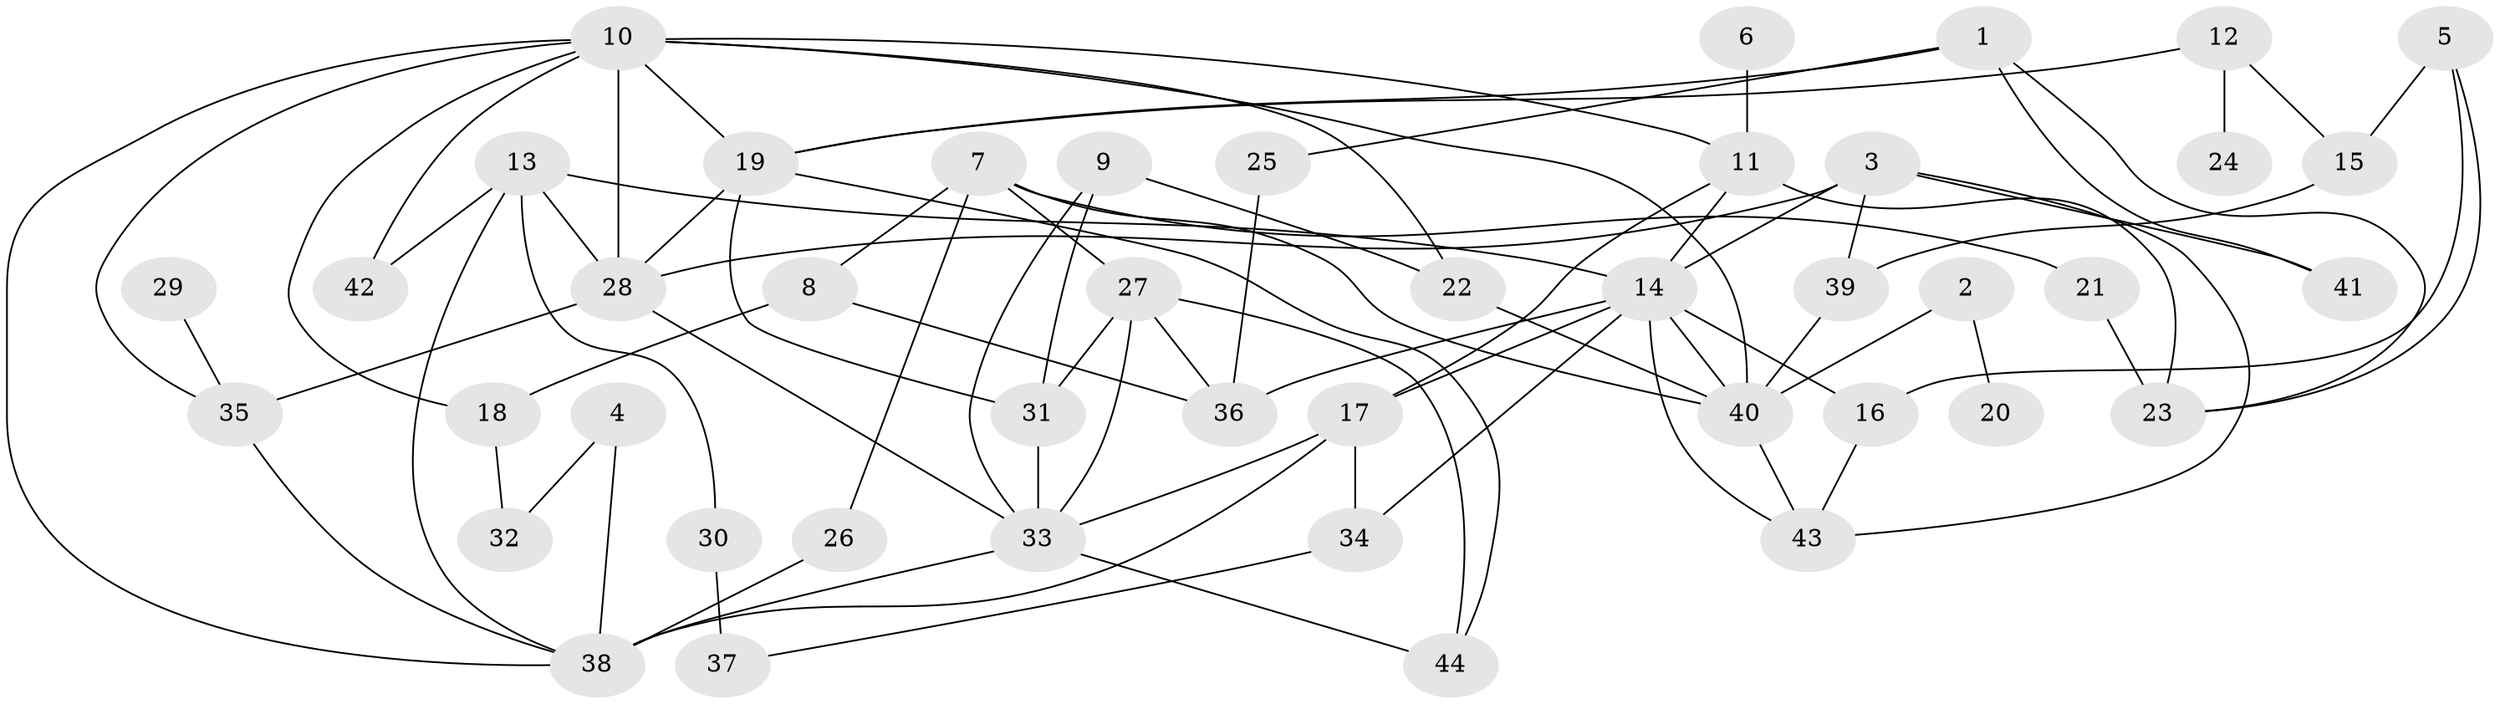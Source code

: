 // original degree distribution, {5: 0.06422018348623854, 7: 0.01834862385321101, 8: 0.01834862385321101, 6: 0.027522935779816515, 2: 0.3119266055045872, 3: 0.1926605504587156, 4: 0.1651376146788991, 1: 0.2018348623853211}
// Generated by graph-tools (version 1.1) at 2025/35/03/04/25 23:35:59]
// undirected, 44 vertices, 81 edges
graph export_dot {
  node [color=gray90,style=filled];
  1;
  2;
  3;
  4;
  5;
  6;
  7;
  8;
  9;
  10;
  11;
  12;
  13;
  14;
  15;
  16;
  17;
  18;
  19;
  20;
  21;
  22;
  23;
  24;
  25;
  26;
  27;
  28;
  29;
  30;
  31;
  32;
  33;
  34;
  35;
  36;
  37;
  38;
  39;
  40;
  41;
  42;
  43;
  44;
  1 -- 19 [weight=1.0];
  1 -- 23 [weight=1.0];
  1 -- 25 [weight=1.0];
  1 -- 41 [weight=1.0];
  2 -- 20 [weight=1.0];
  2 -- 40 [weight=1.0];
  3 -- 14 [weight=1.0];
  3 -- 28 [weight=1.0];
  3 -- 39 [weight=1.0];
  3 -- 41 [weight=1.0];
  3 -- 43 [weight=1.0];
  4 -- 32 [weight=1.0];
  4 -- 38 [weight=1.0];
  5 -- 15 [weight=1.0];
  5 -- 16 [weight=1.0];
  5 -- 23 [weight=1.0];
  6 -- 11 [weight=1.0];
  7 -- 8 [weight=1.0];
  7 -- 21 [weight=1.0];
  7 -- 26 [weight=1.0];
  7 -- 27 [weight=1.0];
  7 -- 40 [weight=1.0];
  8 -- 18 [weight=1.0];
  8 -- 36 [weight=1.0];
  9 -- 22 [weight=1.0];
  9 -- 31 [weight=1.0];
  9 -- 33 [weight=1.0];
  10 -- 11 [weight=1.0];
  10 -- 18 [weight=1.0];
  10 -- 19 [weight=1.0];
  10 -- 22 [weight=1.0];
  10 -- 28 [weight=3.0];
  10 -- 35 [weight=1.0];
  10 -- 38 [weight=1.0];
  10 -- 40 [weight=1.0];
  10 -- 42 [weight=1.0];
  11 -- 14 [weight=1.0];
  11 -- 17 [weight=1.0];
  11 -- 23 [weight=1.0];
  12 -- 15 [weight=1.0];
  12 -- 19 [weight=1.0];
  12 -- 24 [weight=1.0];
  13 -- 14 [weight=1.0];
  13 -- 28 [weight=1.0];
  13 -- 30 [weight=1.0];
  13 -- 38 [weight=1.0];
  13 -- 42 [weight=1.0];
  14 -- 16 [weight=1.0];
  14 -- 17 [weight=1.0];
  14 -- 34 [weight=1.0];
  14 -- 36 [weight=1.0];
  14 -- 40 [weight=1.0];
  14 -- 43 [weight=1.0];
  15 -- 39 [weight=1.0];
  16 -- 43 [weight=1.0];
  17 -- 33 [weight=1.0];
  17 -- 34 [weight=1.0];
  17 -- 38 [weight=1.0];
  18 -- 32 [weight=1.0];
  19 -- 28 [weight=1.0];
  19 -- 31 [weight=1.0];
  19 -- 44 [weight=1.0];
  21 -- 23 [weight=1.0];
  22 -- 40 [weight=3.0];
  25 -- 36 [weight=1.0];
  26 -- 38 [weight=1.0];
  27 -- 31 [weight=1.0];
  27 -- 33 [weight=1.0];
  27 -- 36 [weight=2.0];
  27 -- 44 [weight=1.0];
  28 -- 33 [weight=1.0];
  28 -- 35 [weight=1.0];
  29 -- 35 [weight=1.0];
  30 -- 37 [weight=2.0];
  31 -- 33 [weight=1.0];
  33 -- 38 [weight=1.0];
  33 -- 44 [weight=1.0];
  34 -- 37 [weight=1.0];
  35 -- 38 [weight=1.0];
  39 -- 40 [weight=1.0];
  40 -- 43 [weight=1.0];
}
